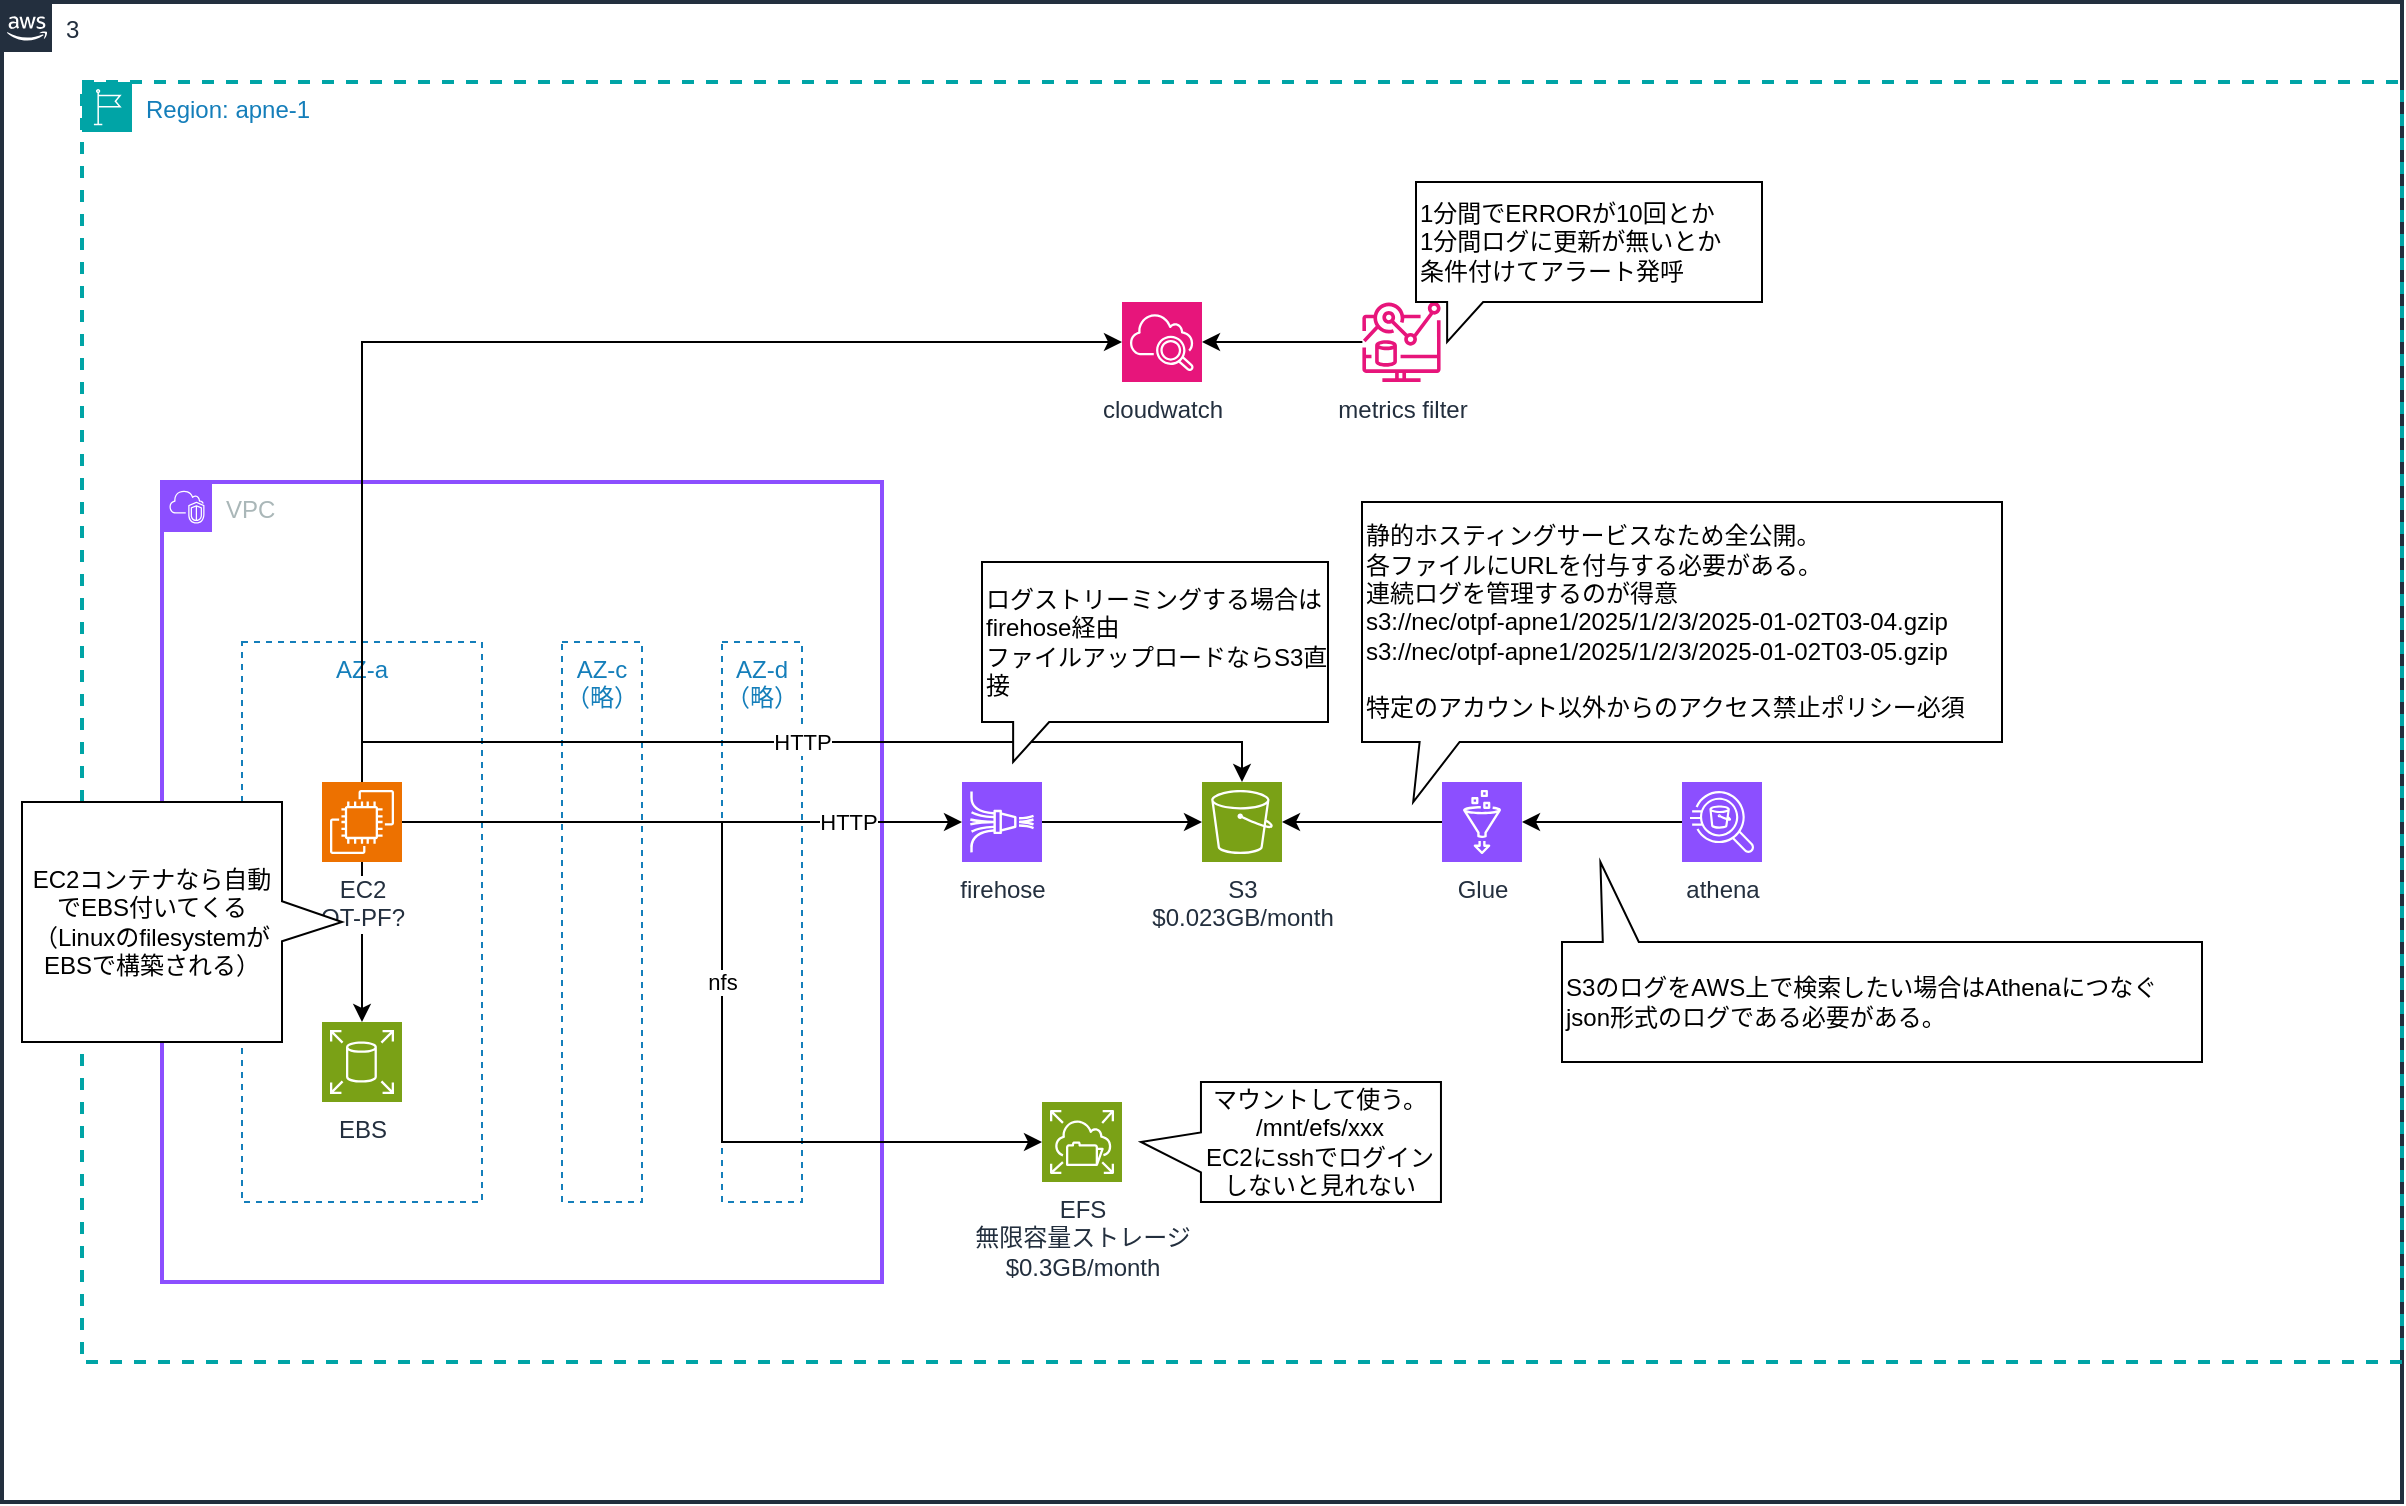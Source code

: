 <mxfile version="26.2.2" pages="2">
  <diagram name="ページ1" id="endWf5aSDbJqNp78Nbtz">
    <mxGraphModel dx="1714" dy="990" grid="1" gridSize="10" guides="1" tooltips="1" connect="1" arrows="1" fold="1" page="1" pageScale="1" pageWidth="827" pageHeight="1169" math="0" shadow="0">
      <root>
        <mxCell id="0" />
        <mxCell id="1" parent="0" />
        <mxCell id="sV6DsISL8GSID5iwo02o-1" value="3" style="points=[[0,0],[0.25,0],[0.5,0],[0.75,0],[1,0],[1,0.25],[1,0.5],[1,0.75],[1,1],[0.75,1],[0.5,1],[0.25,1],[0,1],[0,0.75],[0,0.5],[0,0.25]];outlineConnect=0;gradientColor=none;html=1;whiteSpace=wrap;fontSize=12;fontStyle=0;container=1;pointerEvents=0;collapsible=0;recursiveResize=0;shape=mxgraph.aws4.group;grIcon=mxgraph.aws4.group_aws_cloud_alt;strokeColor=#232F3E;fillColor=none;verticalAlign=top;align=left;spacingLeft=30;fontColor=#232F3E;dashed=0;strokeWidth=2;" vertex="1" parent="1">
          <mxGeometry x="40" y="210" width="1200" height="750" as="geometry" />
        </mxCell>
        <mxCell id="sV6DsISL8GSID5iwo02o-2" value="Region: apne-1" style="points=[[0,0],[0.25,0],[0.5,0],[0.75,0],[1,0],[1,0.25],[1,0.5],[1,0.75],[1,1],[0.75,1],[0.5,1],[0.25,1],[0,1],[0,0.75],[0,0.5],[0,0.25]];outlineConnect=0;gradientColor=none;html=1;whiteSpace=wrap;fontSize=12;fontStyle=0;container=1;pointerEvents=0;collapsible=0;recursiveResize=0;shape=mxgraph.aws4.group;grIcon=mxgraph.aws4.group_region;strokeColor=#00A4A6;fillColor=none;verticalAlign=top;align=left;spacingLeft=30;fontColor=#147EBA;dashed=1;strokeWidth=2;" vertex="1" parent="sV6DsISL8GSID5iwo02o-1">
          <mxGeometry x="40" y="40" width="1160" height="640" as="geometry" />
        </mxCell>
        <mxCell id="sV6DsISL8GSID5iwo02o-3" value="VPC" style="points=[[0,0],[0.25,0],[0.5,0],[0.75,0],[1,0],[1,0.25],[1,0.5],[1,0.75],[1,1],[0.75,1],[0.5,1],[0.25,1],[0,1],[0,0.75],[0,0.5],[0,0.25]];outlineConnect=0;gradientColor=none;html=1;whiteSpace=wrap;fontSize=12;fontStyle=0;container=1;pointerEvents=0;collapsible=0;recursiveResize=0;shape=mxgraph.aws4.group;grIcon=mxgraph.aws4.group_vpc2;strokeColor=#8C4FFF;fillColor=none;verticalAlign=top;align=left;spacingLeft=30;fontColor=#AAB7B8;dashed=0;strokeWidth=2;" vertex="1" parent="sV6DsISL8GSID5iwo02o-2">
          <mxGeometry x="40" y="200" width="360" height="400" as="geometry" />
        </mxCell>
        <mxCell id="sV6DsISL8GSID5iwo02o-4" value="AZ-a" style="fillColor=none;strokeColor=#147EBA;dashed=1;verticalAlign=top;fontStyle=0;fontColor=#147EBA;whiteSpace=wrap;html=1;" vertex="1" parent="sV6DsISL8GSID5iwo02o-3">
          <mxGeometry x="40" y="80" width="120" height="280" as="geometry" />
        </mxCell>
        <mxCell id="sV6DsISL8GSID5iwo02o-5" value="AZ-c&lt;div&gt;（略）&lt;/div&gt;" style="fillColor=none;strokeColor=#147EBA;dashed=1;verticalAlign=top;fontStyle=0;fontColor=#147EBA;whiteSpace=wrap;html=1;" vertex="1" parent="sV6DsISL8GSID5iwo02o-3">
          <mxGeometry x="200" y="80" width="40" height="280" as="geometry" />
        </mxCell>
        <mxCell id="sV6DsISL8GSID5iwo02o-6" value="AZ-d&lt;div&gt;（略）&lt;/div&gt;" style="fillColor=none;strokeColor=#147EBA;dashed=1;verticalAlign=top;fontStyle=0;fontColor=#147EBA;whiteSpace=wrap;html=1;" vertex="1" parent="sV6DsISL8GSID5iwo02o-3">
          <mxGeometry x="280" y="80" width="40" height="280" as="geometry" />
        </mxCell>
        <mxCell id="sV6DsISL8GSID5iwo02o-10" style="edgeStyle=orthogonalEdgeStyle;rounded=0;orthogonalLoop=1;jettySize=auto;html=1;exitX=0.5;exitY=1;exitDx=0;exitDy=0;exitPerimeter=0;" edge="1" parent="sV6DsISL8GSID5iwo02o-3" source="sV6DsISL8GSID5iwo02o-8" target="sV6DsISL8GSID5iwo02o-9">
          <mxGeometry relative="1" as="geometry" />
        </mxCell>
        <mxCell id="sV6DsISL8GSID5iwo02o-8" value="EC2&lt;div&gt;OT-PF&lt;span style=&quot;color: light-dark(rgb(35, 47, 62), rgb(189, 199, 212));&quot;&gt;?&lt;/span&gt;&lt;/div&gt;" style="sketch=0;points=[[0,0,0],[0.25,0,0],[0.5,0,0],[0.75,0,0],[1,0,0],[0,1,0],[0.25,1,0],[0.5,1,0],[0.75,1,0],[1,1,0],[0,0.25,0],[0,0.5,0],[0,0.75,0],[1,0.25,0],[1,0.5,0],[1,0.75,0]];outlineConnect=0;fontColor=#232F3E;fillColor=#ED7100;strokeColor=#ffffff;dashed=0;verticalLabelPosition=bottom;verticalAlign=top;align=center;html=1;fontSize=12;fontStyle=0;aspect=fixed;shape=mxgraph.aws4.resourceIcon;resIcon=mxgraph.aws4.ec2;labelBackgroundColor=default;" vertex="1" parent="sV6DsISL8GSID5iwo02o-3">
          <mxGeometry x="80" y="150" width="40" height="40" as="geometry" />
        </mxCell>
        <mxCell id="sV6DsISL8GSID5iwo02o-9" value="EBS" style="sketch=0;points=[[0,0,0],[0.25,0,0],[0.5,0,0],[0.75,0,0],[1,0,0],[0,1,0],[0.25,1,0],[0.5,1,0],[0.75,1,0],[1,1,0],[0,0.25,0],[0,0.5,0],[0,0.75,0],[1,0.25,0],[1,0.5,0],[1,0.75,0]];outlineConnect=0;fontColor=#232F3E;fillColor=#7AA116;strokeColor=#ffffff;dashed=0;verticalLabelPosition=bottom;verticalAlign=top;align=center;html=1;fontSize=12;fontStyle=0;aspect=fixed;shape=mxgraph.aws4.resourceIcon;resIcon=mxgraph.aws4.elastic_block_store;labelBackgroundColor=default;" vertex="1" parent="sV6DsISL8GSID5iwo02o-3">
          <mxGeometry x="80" y="270" width="40" height="40" as="geometry" />
        </mxCell>
        <mxCell id="sV6DsISL8GSID5iwo02o-14" value="EC2コンテナなら自動でEBS付いてくる（LinuxのfilesystemがEBSで構築される）" style="shape=callout;whiteSpace=wrap;html=1;perimeter=calloutPerimeter;direction=north;size=30;position=0.42;" vertex="1" parent="sV6DsISL8GSID5iwo02o-3">
          <mxGeometry x="-70" y="160" width="160" height="120" as="geometry" />
        </mxCell>
        <mxCell id="sV6DsISL8GSID5iwo02o-7" value="EFS&lt;div&gt;無限容量ストレージ&lt;/div&gt;&lt;div&gt;$0.3GB/month&lt;/div&gt;" style="sketch=0;points=[[0,0,0],[0.25,0,0],[0.5,0,0],[0.75,0,0],[1,0,0],[0,1,0],[0.25,1,0],[0.5,1,0],[0.75,1,0],[1,1,0],[0,0.25,0],[0,0.5,0],[0,0.75,0],[1,0.25,0],[1,0.5,0],[1,0.75,0]];outlineConnect=0;fontColor=#232F3E;fillColor=#7AA116;strokeColor=#ffffff;dashed=0;verticalLabelPosition=bottom;verticalAlign=top;align=center;html=1;fontSize=12;fontStyle=0;aspect=fixed;shape=mxgraph.aws4.resourceIcon;resIcon=mxgraph.aws4.elastic_file_system;labelBackgroundColor=default;" vertex="1" parent="sV6DsISL8GSID5iwo02o-2">
          <mxGeometry x="480" y="510" width="40" height="40" as="geometry" />
        </mxCell>
        <mxCell id="sV6DsISL8GSID5iwo02o-11" value="nfs" style="edgeStyle=orthogonalEdgeStyle;rounded=0;orthogonalLoop=1;jettySize=auto;html=1;exitX=1;exitY=0.5;exitDx=0;exitDy=0;exitPerimeter=0;entryX=0;entryY=0.5;entryDx=0;entryDy=0;entryPerimeter=0;" edge="1" parent="sV6DsISL8GSID5iwo02o-2" source="sV6DsISL8GSID5iwo02o-8" target="sV6DsISL8GSID5iwo02o-7">
          <mxGeometry relative="1" as="geometry" />
        </mxCell>
        <mxCell id="sV6DsISL8GSID5iwo02o-13" value="S3&lt;div&gt;$0.023GB/month&lt;/div&gt;" style="sketch=0;points=[[0,0,0],[0.25,0,0],[0.5,0,0],[0.75,0,0],[1,0,0],[0,1,0],[0.25,1,0],[0.5,1,0],[0.75,1,0],[1,1,0],[0,0.25,0],[0,0.5,0],[0,0.75,0],[1,0.25,0],[1,0.5,0],[1,0.75,0]];outlineConnect=0;fontColor=#232F3E;fillColor=#7AA116;strokeColor=#ffffff;dashed=0;verticalLabelPosition=bottom;verticalAlign=top;align=center;html=1;fontSize=12;fontStyle=0;aspect=fixed;shape=mxgraph.aws4.resourceIcon;resIcon=mxgraph.aws4.s3;labelBackgroundColor=default;" vertex="1" parent="sV6DsISL8GSID5iwo02o-2">
          <mxGeometry x="560" y="350" width="40" height="40" as="geometry" />
        </mxCell>
        <mxCell id="sV6DsISL8GSID5iwo02o-16" value="&lt;div&gt;&lt;span style=&quot;background-color: transparent; color: light-dark(rgb(0, 0, 0), rgb(255, 255, 255));&quot;&gt;静的ホスティングサービスなため全公開。&lt;/span&gt;&lt;/div&gt;&lt;div&gt;&lt;span style=&quot;background-color: transparent; color: light-dark(rgb(0, 0, 0), rgb(255, 255, 255));&quot;&gt;各ファイルにURLを付与する必要がある。&lt;/span&gt;&lt;/div&gt;&lt;div&gt;連続ログを管理するのが得意&lt;/div&gt;&lt;div&gt;s3://nec/otpf-apne1/2025/1/2/3/2025-01-02T03-04.gzip&lt;/div&gt;&lt;div&gt;&lt;div&gt;s3://nec/otpf-apne1/2025/1/2/3/2025-01-02T03-05.gzip&lt;/div&gt;&lt;/div&gt;&lt;div&gt;&lt;br&gt;&lt;/div&gt;&lt;div&gt;&lt;div&gt;特定のアカウント以外からのアクセス禁止ポリシー必須&lt;/div&gt;&lt;/div&gt;" style="shape=callout;whiteSpace=wrap;html=1;perimeter=calloutPerimeter;direction=east;size=30;position=0.09;align=left;position2=0.08;" vertex="1" parent="sV6DsISL8GSID5iwo02o-2">
          <mxGeometry x="640" y="210" width="320" height="150" as="geometry" />
        </mxCell>
        <mxCell id="sV6DsISL8GSID5iwo02o-19" value="&lt;div&gt;マウントして使う。&lt;/div&gt;/mnt/efs/xxx&lt;div&gt;EC2にsshでログインしないと見れない&lt;/div&gt;" style="shape=callout;whiteSpace=wrap;html=1;perimeter=calloutPerimeter;direction=south;size=30;position=0.42;" vertex="1" parent="sV6DsISL8GSID5iwo02o-2">
          <mxGeometry x="529.48" y="500" width="150" height="60" as="geometry" />
        </mxCell>
        <mxCell id="sV6DsISL8GSID5iwo02o-42" style="edgeStyle=orthogonalEdgeStyle;rounded=0;orthogonalLoop=1;jettySize=auto;html=1;exitX=0;exitY=0.5;exitDx=0;exitDy=0;exitPerimeter=0;" edge="1" parent="sV6DsISL8GSID5iwo02o-2" source="sV6DsISL8GSID5iwo02o-39" target="sV6DsISL8GSID5iwo02o-40">
          <mxGeometry relative="1" as="geometry" />
        </mxCell>
        <mxCell id="sV6DsISL8GSID5iwo02o-39" value="athena" style="sketch=0;points=[[0,0,0],[0.25,0,0],[0.5,0,0],[0.75,0,0],[1,0,0],[0,1,0],[0.25,1,0],[0.5,1,0],[0.75,1,0],[1,1,0],[0,0.25,0],[0,0.5,0],[0,0.75,0],[1,0.25,0],[1,0.5,0],[1,0.75,0]];outlineConnect=0;fontColor=#232F3E;fillColor=#8C4FFF;strokeColor=#ffffff;dashed=0;verticalLabelPosition=bottom;verticalAlign=top;align=center;html=1;fontSize=12;fontStyle=0;aspect=fixed;shape=mxgraph.aws4.resourceIcon;resIcon=mxgraph.aws4.athena;labelBackgroundColor=default;" vertex="1" parent="sV6DsISL8GSID5iwo02o-2">
          <mxGeometry x="800" y="350" width="40" height="40" as="geometry" />
        </mxCell>
        <mxCell id="sV6DsISL8GSID5iwo02o-43" style="edgeStyle=orthogonalEdgeStyle;rounded=0;orthogonalLoop=1;jettySize=auto;html=1;exitX=0;exitY=0.5;exitDx=0;exitDy=0;exitPerimeter=0;entryX=1;entryY=0.5;entryDx=0;entryDy=0;entryPerimeter=0;" edge="1" parent="sV6DsISL8GSID5iwo02o-2" source="sV6DsISL8GSID5iwo02o-40" target="sV6DsISL8GSID5iwo02o-13">
          <mxGeometry relative="1" as="geometry" />
        </mxCell>
        <mxCell id="sV6DsISL8GSID5iwo02o-40" value="Glue" style="sketch=0;points=[[0,0,0],[0.25,0,0],[0.5,0,0],[0.75,0,0],[1,0,0],[0,1,0],[0.25,1,0],[0.5,1,0],[0.75,1,0],[1,1,0],[0,0.25,0],[0,0.5,0],[0,0.75,0],[1,0.25,0],[1,0.5,0],[1,0.75,0]];outlineConnect=0;fontColor=#232F3E;fillColor=#8C4FFF;strokeColor=#ffffff;dashed=0;verticalLabelPosition=bottom;verticalAlign=top;align=center;html=1;fontSize=12;fontStyle=0;aspect=fixed;shape=mxgraph.aws4.resourceIcon;resIcon=mxgraph.aws4.glue;labelBackgroundColor=default;" vertex="1" parent="sV6DsISL8GSID5iwo02o-2">
          <mxGeometry x="680" y="350" width="40" height="40" as="geometry" />
        </mxCell>
        <mxCell id="vJ7PuUnyNGNekPnDm7Rh-1" value="cloudwatch" style="sketch=0;points=[[0,0,0],[0.25,0,0],[0.5,0,0],[0.75,0,0],[1,0,0],[0,1,0],[0.25,1,0],[0.5,1,0],[0.75,1,0],[1,1,0],[0,0.25,0],[0,0.5,0],[0,0.75,0],[1,0.25,0],[1,0.5,0],[1,0.75,0]];points=[[0,0,0],[0.25,0,0],[0.5,0,0],[0.75,0,0],[1,0,0],[0,1,0],[0.25,1,0],[0.5,1,0],[0.75,1,0],[1,1,0],[0,0.25,0],[0,0.5,0],[0,0.75,0],[1,0.25,0],[1,0.5,0],[1,0.75,0]];outlineConnect=0;fontColor=#232F3E;fillColor=#E7157B;strokeColor=#ffffff;dashed=0;verticalLabelPosition=bottom;verticalAlign=top;align=center;html=1;fontSize=12;fontStyle=0;aspect=fixed;shape=mxgraph.aws4.resourceIcon;resIcon=mxgraph.aws4.cloudwatch_2;" vertex="1" parent="sV6DsISL8GSID5iwo02o-2">
          <mxGeometry x="520" y="110" width="40" height="40" as="geometry" />
        </mxCell>
        <mxCell id="kmtaC6BT1ogIAG1-wb_C-3" value="HTTP" style="edgeStyle=orthogonalEdgeStyle;rounded=0;orthogonalLoop=1;jettySize=auto;html=1;entryX=0;entryY=0.5;entryDx=0;entryDy=0;entryPerimeter=0;" edge="1" parent="sV6DsISL8GSID5iwo02o-2" source="sV6DsISL8GSID5iwo02o-8" target="kmtaC6BT1ogIAG1-wb_C-4">
          <mxGeometry x="0.59" relative="1" as="geometry">
            <mxPoint as="offset" />
          </mxGeometry>
        </mxCell>
        <mxCell id="kmtaC6BT1ogIAG1-wb_C-4" value="firehose" style="sketch=0;points=[[0,0,0],[0.25,0,0],[0.5,0,0],[0.75,0,0],[1,0,0],[0,1,0],[0.25,1,0],[0.5,1,0],[0.75,1,0],[1,1,0],[0,0.25,0],[0,0.5,0],[0,0.75,0],[1,0.25,0],[1,0.5,0],[1,0.75,0]];outlineConnect=0;fontColor=#232F3E;fillColor=#8C4FFF;strokeColor=#ffffff;dashed=0;verticalLabelPosition=bottom;verticalAlign=top;align=center;html=1;fontSize=12;fontStyle=0;aspect=fixed;shape=mxgraph.aws4.resourceIcon;resIcon=mxgraph.aws4.kinesis_data_firehose;" vertex="1" parent="sV6DsISL8GSID5iwo02o-2">
          <mxGeometry x="440" y="350" width="40" height="40" as="geometry" />
        </mxCell>
        <mxCell id="kmtaC6BT1ogIAG1-wb_C-6" style="edgeStyle=orthogonalEdgeStyle;rounded=0;orthogonalLoop=1;jettySize=auto;html=1;exitX=1;exitY=0.5;exitDx=0;exitDy=0;exitPerimeter=0;entryX=0;entryY=0.5;entryDx=0;entryDy=0;entryPerimeter=0;" edge="1" parent="sV6DsISL8GSID5iwo02o-2" source="kmtaC6BT1ogIAG1-wb_C-4" target="sV6DsISL8GSID5iwo02o-13">
          <mxGeometry relative="1" as="geometry" />
        </mxCell>
        <mxCell id="kmtaC6BT1ogIAG1-wb_C-7" value="HTTP" style="edgeStyle=orthogonalEdgeStyle;rounded=0;orthogonalLoop=1;jettySize=auto;html=1;exitX=0.5;exitY=0;exitDx=0;exitDy=0;exitPerimeter=0;entryX=0.5;entryY=0;entryDx=0;entryDy=0;entryPerimeter=0;" edge="1" parent="sV6DsISL8GSID5iwo02o-2" source="sV6DsISL8GSID5iwo02o-8" target="sV6DsISL8GSID5iwo02o-13">
          <mxGeometry relative="1" as="geometry" />
        </mxCell>
        <mxCell id="kmtaC6BT1ogIAG1-wb_C-8" style="edgeStyle=orthogonalEdgeStyle;rounded=0;orthogonalLoop=1;jettySize=auto;html=1;exitX=0.5;exitY=0;exitDx=0;exitDy=0;exitPerimeter=0;entryX=0;entryY=0.5;entryDx=0;entryDy=0;entryPerimeter=0;" edge="1" parent="sV6DsISL8GSID5iwo02o-2" source="sV6DsISL8GSID5iwo02o-8" target="vJ7PuUnyNGNekPnDm7Rh-1">
          <mxGeometry relative="1" as="geometry" />
        </mxCell>
        <mxCell id="kmtaC6BT1ogIAG1-wb_C-34" value="&lt;div&gt;S3のログをAWS上で検索したい場合はAthenaにつなぐ&lt;/div&gt;&lt;div&gt;json形式のログである必要がある。&lt;/div&gt;" style="shape=callout;whiteSpace=wrap;html=1;perimeter=calloutPerimeter;direction=west;size=40;position=0.88;align=left;position2=0.94;base=18;" vertex="1" parent="sV6DsISL8GSID5iwo02o-2">
          <mxGeometry x="740" y="390" width="320" height="100" as="geometry" />
        </mxCell>
        <mxCell id="kmtaC6BT1ogIAG1-wb_C-35" value="ログストリーミングする場合はfirehose経由&lt;div&gt;ファイルアップロードならS3直接&lt;/div&gt;" style="shape=callout;whiteSpace=wrap;html=1;perimeter=calloutPerimeter;direction=east;size=20;position=0.09;align=left;position2=0.09;base=18;" vertex="1" parent="sV6DsISL8GSID5iwo02o-2">
          <mxGeometry x="450" y="240" width="173" height="100" as="geometry" />
        </mxCell>
        <mxCell id="kmtaC6BT1ogIAG1-wb_C-36" value="metrics filter" style="sketch=0;outlineConnect=0;fontColor=#232F3E;gradientColor=none;fillColor=#E7157B;strokeColor=none;dashed=0;verticalLabelPosition=bottom;verticalAlign=top;align=center;html=1;fontSize=12;fontStyle=0;aspect=fixed;pointerEvents=1;shape=mxgraph.aws4.cloudwatch_metrics_insights;" vertex="1" parent="sV6DsISL8GSID5iwo02o-2">
          <mxGeometry x="640" y="110" width="39.48" height="40" as="geometry" />
        </mxCell>
        <mxCell id="kmtaC6BT1ogIAG1-wb_C-37" style="edgeStyle=orthogonalEdgeStyle;rounded=0;orthogonalLoop=1;jettySize=auto;html=1;entryX=1;entryY=0.5;entryDx=0;entryDy=0;entryPerimeter=0;" edge="1" parent="sV6DsISL8GSID5iwo02o-2" source="kmtaC6BT1ogIAG1-wb_C-36" target="vJ7PuUnyNGNekPnDm7Rh-1">
          <mxGeometry relative="1" as="geometry" />
        </mxCell>
        <mxCell id="kmtaC6BT1ogIAG1-wb_C-38" value="1分間でERRORが10回とか&lt;div&gt;1分間ログに更新が無いとか&lt;/div&gt;&lt;div&gt;条件付けてアラート発呼&lt;/div&gt;" style="shape=callout;whiteSpace=wrap;html=1;perimeter=calloutPerimeter;direction=east;size=20;position=0.09;align=left;position2=0.09;base=18;" vertex="1" parent="sV6DsISL8GSID5iwo02o-2">
          <mxGeometry x="667" y="50" width="173" height="80" as="geometry" />
        </mxCell>
      </root>
    </mxGraphModel>
  </diagram>
  <diagram id="RnuVD9jlVKnKn9zMuR-l" name="S3">
    <mxGraphModel dx="1200" dy="693" grid="1" gridSize="10" guides="1" tooltips="1" connect="1" arrows="1" fold="1" page="1" pageScale="1" pageWidth="827" pageHeight="1169" math="0" shadow="0">
      <root>
        <mxCell id="0" />
        <mxCell id="1" parent="0" />
        <mxCell id="u8kjNr9BLdupTknPOJ0_-1" value="AWS Cloud" style="points=[[0,0],[0.25,0],[0.5,0],[0.75,0],[1,0],[1,0.25],[1,0.5],[1,0.75],[1,1],[0.75,1],[0.5,1],[0.25,1],[0,1],[0,0.75],[0,0.5],[0,0.25]];outlineConnect=0;gradientColor=none;html=1;whiteSpace=wrap;fontSize=12;fontStyle=0;container=1;pointerEvents=0;collapsible=0;recursiveResize=0;shape=mxgraph.aws4.group;grIcon=mxgraph.aws4.group_aws_cloud_alt;strokeColor=#232F3E;fillColor=none;verticalAlign=top;align=left;spacingLeft=30;fontColor=#232F3E;dashed=0;strokeWidth=2;" vertex="1" parent="1">
          <mxGeometry x="40" y="200" width="1080" height="750" as="geometry" />
        </mxCell>
        <mxCell id="u8kjNr9BLdupTknPOJ0_-2" value="Region: apne-1" style="points=[[0,0],[0.25,0],[0.5,0],[0.75,0],[1,0],[1,0.25],[1,0.5],[1,0.75],[1,1],[0.75,1],[0.5,1],[0.25,1],[0,1],[0,0.75],[0,0.5],[0,0.25]];outlineConnect=0;gradientColor=none;html=1;whiteSpace=wrap;fontSize=12;fontStyle=0;container=1;pointerEvents=0;collapsible=0;recursiveResize=0;shape=mxgraph.aws4.group;grIcon=mxgraph.aws4.group_region;strokeColor=#00A4A6;fillColor=none;verticalAlign=top;align=left;spacingLeft=30;fontColor=#147EBA;dashed=1;strokeWidth=2;" vertex="1" parent="u8kjNr9BLdupTknPOJ0_-1">
          <mxGeometry x="40" y="40" width="1000" height="640" as="geometry" />
        </mxCell>
        <mxCell id="u8kjNr9BLdupTknPOJ0_-3" value="VPC" style="points=[[0,0],[0.25,0],[0.5,0],[0.75,0],[1,0],[1,0.25],[1,0.5],[1,0.75],[1,1],[0.75,1],[0.5,1],[0.25,1],[0,1],[0,0.75],[0,0.5],[0,0.25]];outlineConnect=0;gradientColor=none;html=1;whiteSpace=wrap;fontSize=12;fontStyle=0;container=1;pointerEvents=0;collapsible=0;recursiveResize=0;shape=mxgraph.aws4.group;grIcon=mxgraph.aws4.group_vpc2;strokeColor=#8C4FFF;fillColor=none;verticalAlign=top;align=left;spacingLeft=30;fontColor=#AAB7B8;dashed=0;strokeWidth=2;" vertex="1" parent="u8kjNr9BLdupTknPOJ0_-2">
          <mxGeometry x="40" y="200" width="360" height="400" as="geometry" />
        </mxCell>
        <mxCell id="u8kjNr9BLdupTknPOJ0_-4" value="AZ-a" style="fillColor=none;strokeColor=#147EBA;dashed=1;verticalAlign=top;fontStyle=0;fontColor=#147EBA;whiteSpace=wrap;html=1;" vertex="1" parent="u8kjNr9BLdupTknPOJ0_-3">
          <mxGeometry x="40" y="80" width="120" height="280" as="geometry" />
        </mxCell>
        <mxCell id="u8kjNr9BLdupTknPOJ0_-5" value="AZ-c&lt;div&gt;（略）&lt;/div&gt;" style="fillColor=none;strokeColor=#147EBA;dashed=1;verticalAlign=top;fontStyle=0;fontColor=#147EBA;whiteSpace=wrap;html=1;" vertex="1" parent="u8kjNr9BLdupTknPOJ0_-3">
          <mxGeometry x="200" y="80" width="40" height="280" as="geometry" />
        </mxCell>
        <mxCell id="u8kjNr9BLdupTknPOJ0_-6" value="AZ-d&lt;div&gt;（略）&lt;/div&gt;" style="fillColor=none;strokeColor=#147EBA;dashed=1;verticalAlign=top;fontStyle=0;fontColor=#147EBA;whiteSpace=wrap;html=1;" vertex="1" parent="u8kjNr9BLdupTknPOJ0_-3">
          <mxGeometry x="280" y="80" width="40" height="280" as="geometry" />
        </mxCell>
        <mxCell id="u8kjNr9BLdupTknPOJ0_-7" style="edgeStyle=orthogonalEdgeStyle;rounded=0;orthogonalLoop=1;jettySize=auto;html=1;exitX=0.5;exitY=1;exitDx=0;exitDy=0;exitPerimeter=0;" edge="1" parent="u8kjNr9BLdupTknPOJ0_-3" source="u8kjNr9BLdupTknPOJ0_-8" target="u8kjNr9BLdupTknPOJ0_-9">
          <mxGeometry relative="1" as="geometry" />
        </mxCell>
        <mxCell id="u8kjNr9BLdupTknPOJ0_-8" value="EC2&lt;div&gt;OT-PF&lt;span style=&quot;color: light-dark(rgb(35, 47, 62), rgb(189, 199, 212));&quot;&gt;?&lt;/span&gt;&lt;/div&gt;" style="sketch=0;points=[[0,0,0],[0.25,0,0],[0.5,0,0],[0.75,0,0],[1,0,0],[0,1,0],[0.25,1,0],[0.5,1,0],[0.75,1,0],[1,1,0],[0,0.25,0],[0,0.5,0],[0,0.75,0],[1,0.25,0],[1,0.5,0],[1,0.75,0]];outlineConnect=0;fontColor=#232F3E;fillColor=#ED7100;strokeColor=#ffffff;dashed=0;verticalLabelPosition=bottom;verticalAlign=top;align=center;html=1;fontSize=12;fontStyle=0;aspect=fixed;shape=mxgraph.aws4.resourceIcon;resIcon=mxgraph.aws4.ec2;labelBackgroundColor=default;" vertex="1" parent="u8kjNr9BLdupTknPOJ0_-3">
          <mxGeometry x="80" y="120" width="40" height="40" as="geometry" />
        </mxCell>
        <mxCell id="u8kjNr9BLdupTknPOJ0_-9" value="EBS" style="sketch=0;points=[[0,0,0],[0.25,0,0],[0.5,0,0],[0.75,0,0],[1,0,0],[0,1,0],[0.25,1,0],[0.5,1,0],[0.75,1,0],[1,1,0],[0,0.25,0],[0,0.5,0],[0,0.75,0],[1,0.25,0],[1,0.5,0],[1,0.75,0]];outlineConnect=0;fontColor=#232F3E;fillColor=#7AA116;strokeColor=#ffffff;dashed=0;verticalLabelPosition=bottom;verticalAlign=top;align=center;html=1;fontSize=12;fontStyle=0;aspect=fixed;shape=mxgraph.aws4.resourceIcon;resIcon=mxgraph.aws4.elastic_block_store;labelBackgroundColor=default;" vertex="1" parent="u8kjNr9BLdupTknPOJ0_-3">
          <mxGeometry x="80" y="240" width="40" height="40" as="geometry" />
        </mxCell>
        <mxCell id="u8kjNr9BLdupTknPOJ0_-10" value="EC2コンテナなら自動でEBS付いてくる（LinuxのfilesystemがEBSで構築される）" style="shape=callout;whiteSpace=wrap;html=1;perimeter=calloutPerimeter;direction=north;size=30;position=0.42;" vertex="1" parent="u8kjNr9BLdupTknPOJ0_-3">
          <mxGeometry x="-70" y="160" width="160" height="120" as="geometry" />
        </mxCell>
        <mxCell id="u8kjNr9BLdupTknPOJ0_-11" value="EFS&lt;div&gt;無限容量ストレージ&lt;/div&gt;&lt;div&gt;$0.3GB/month&lt;/div&gt;" style="sketch=0;points=[[0,0,0],[0.25,0,0],[0.5,0,0],[0.75,0,0],[1,0,0],[0,1,0],[0.25,1,0],[0.5,1,0],[0.75,1,0],[1,1,0],[0,0.25,0],[0,0.5,0],[0,0.75,0],[1,0.25,0],[1,0.5,0],[1,0.75,0]];outlineConnect=0;fontColor=#232F3E;fillColor=#7AA116;strokeColor=#ffffff;dashed=0;verticalLabelPosition=bottom;verticalAlign=top;align=center;html=1;fontSize=12;fontStyle=0;aspect=fixed;shape=mxgraph.aws4.resourceIcon;resIcon=mxgraph.aws4.elastic_file_system;labelBackgroundColor=default;" vertex="1" parent="u8kjNr9BLdupTknPOJ0_-2">
          <mxGeometry x="480" y="320" width="40" height="40" as="geometry" />
        </mxCell>
        <mxCell id="u8kjNr9BLdupTknPOJ0_-12" value="nfs" style="edgeStyle=orthogonalEdgeStyle;rounded=0;orthogonalLoop=1;jettySize=auto;html=1;exitX=1;exitY=0.5;exitDx=0;exitDy=0;exitPerimeter=0;entryX=0;entryY=0.5;entryDx=0;entryDy=0;entryPerimeter=0;" edge="1" parent="u8kjNr9BLdupTknPOJ0_-2" source="u8kjNr9BLdupTknPOJ0_-8" target="u8kjNr9BLdupTknPOJ0_-11">
          <mxGeometry relative="1" as="geometry" />
        </mxCell>
        <mxCell id="u8kjNr9BLdupTknPOJ0_-13" value="S3&lt;div&gt;$0.023GB/month&lt;/div&gt;" style="sketch=0;points=[[0,0,0],[0.25,0,0],[0.5,0,0],[0.75,0,0],[1,0,0],[0,1,0],[0.25,1,0],[0.5,1,0],[0.75,1,0],[1,1,0],[0,0.25,0],[0,0.5,0],[0,0.75,0],[1,0.25,0],[1,0.5,0],[1,0.75,0]];outlineConnect=0;fontColor=#232F3E;fillColor=#7AA116;strokeColor=#ffffff;dashed=0;verticalLabelPosition=bottom;verticalAlign=top;align=center;html=1;fontSize=12;fontStyle=0;aspect=fixed;shape=mxgraph.aws4.resourceIcon;resIcon=mxgraph.aws4.s3;labelBackgroundColor=default;" vertex="1" parent="u8kjNr9BLdupTknPOJ0_-2">
          <mxGeometry x="680" y="320" width="40" height="40" as="geometry" />
        </mxCell>
        <mxCell id="u8kjNr9BLdupTknPOJ0_-14" value="deny policy" style="sketch=0;outlineConnect=0;fontColor=#232F3E;gradientColor=none;fillColor=#7AA116;strokeColor=none;dashed=0;verticalLabelPosition=bottom;verticalAlign=top;align=center;html=1;fontSize=12;fontStyle=0;aspect=fixed;pointerEvents=1;shape=mxgraph.aws4.policy;labelBackgroundColor=default;" vertex="1" parent="u8kjNr9BLdupTknPOJ0_-2">
          <mxGeometry x="710" y="300" width="46.57" height="40" as="geometry" />
        </mxCell>
        <mxCell id="u8kjNr9BLdupTknPOJ0_-20" style="edgeStyle=orthogonalEdgeStyle;rounded=0;orthogonalLoop=1;jettySize=auto;html=1;exitX=0.5;exitY=1;exitDx=0;exitDy=0;exitPerimeter=0;" edge="1" parent="u8kjNr9BLdupTknPOJ0_-2" source="u8kjNr9BLdupTknPOJ0_-21" target="u8kjNr9BLdupTknPOJ0_-23">
          <mxGeometry relative="1" as="geometry" />
        </mxCell>
        <mxCell id="u8kjNr9BLdupTknPOJ0_-21" value="athena" style="sketch=0;points=[[0,0,0],[0.25,0,0],[0.5,0,0],[0.75,0,0],[1,0,0],[0,1,0],[0.25,1,0],[0.5,1,0],[0.75,1,0],[1,1,0],[0,0.25,0],[0,0.5,0],[0,0.75,0],[1,0.25,0],[1,0.5,0],[1,0.75,0]];outlineConnect=0;fontColor=#232F3E;fillColor=#8C4FFF;strokeColor=#ffffff;dashed=0;verticalLabelPosition=bottom;verticalAlign=top;align=center;html=1;fontSize=12;fontStyle=0;aspect=fixed;shape=mxgraph.aws4.resourceIcon;resIcon=mxgraph.aws4.athena;labelBackgroundColor=default;" vertex="1" parent="u8kjNr9BLdupTknPOJ0_-2">
          <mxGeometry x="680" y="120" width="40" height="40" as="geometry" />
        </mxCell>
        <mxCell id="u8kjNr9BLdupTknPOJ0_-22" style="edgeStyle=orthogonalEdgeStyle;rounded=0;orthogonalLoop=1;jettySize=auto;html=1;exitX=0.5;exitY=1;exitDx=0;exitDy=0;exitPerimeter=0;entryX=0.5;entryY=0;entryDx=0;entryDy=0;entryPerimeter=0;" edge="1" parent="u8kjNr9BLdupTknPOJ0_-2" source="u8kjNr9BLdupTknPOJ0_-23" target="u8kjNr9BLdupTknPOJ0_-13">
          <mxGeometry relative="1" as="geometry" />
        </mxCell>
        <mxCell id="u8kjNr9BLdupTknPOJ0_-23" value="Glue" style="sketch=0;points=[[0,0,0],[0.25,0,0],[0.5,0,0],[0.75,0,0],[1,0,0],[0,1,0],[0.25,1,0],[0.5,1,0],[0.75,1,0],[1,1,0],[0,0.25,0],[0,0.5,0],[0,0.75,0],[1,0.25,0],[1,0.5,0],[1,0.75,0]];outlineConnect=0;fontColor=#232F3E;fillColor=#8C4FFF;strokeColor=#ffffff;dashed=0;verticalLabelPosition=bottom;verticalAlign=top;align=center;html=1;fontSize=12;fontStyle=0;aspect=fixed;shape=mxgraph.aws4.resourceIcon;resIcon=mxgraph.aws4.glue;labelBackgroundColor=default;" vertex="1" parent="u8kjNr9BLdupTknPOJ0_-2">
          <mxGeometry x="680" y="200" width="40" height="40" as="geometry" />
        </mxCell>
        <mxCell id="u8kjNr9BLdupTknPOJ0_-25" value="EventBridge" style="sketch=0;points=[[0,0,0],[0.25,0,0],[0.5,0,0],[0.75,0,0],[1,0,0],[0,1,0],[0.25,1,0],[0.5,1,0],[0.75,1,0],[1,1,0],[0,0.25,0],[0,0.5,0],[0,0.75,0],[1,0.25,0],[1,0.5,0],[1,0.75,0]];outlineConnect=0;fontColor=#232F3E;fillColor=#E7157B;strokeColor=#ffffff;dashed=0;verticalLabelPosition=bottom;verticalAlign=top;align=center;html=1;fontSize=12;fontStyle=0;aspect=fixed;shape=mxgraph.aws4.resourceIcon;resIcon=mxgraph.aws4.eventbridge;" vertex="1" parent="u8kjNr9BLdupTknPOJ0_-2">
          <mxGeometry x="440" y="80" width="40" height="40" as="geometry" />
        </mxCell>
      </root>
    </mxGraphModel>
  </diagram>
</mxfile>
